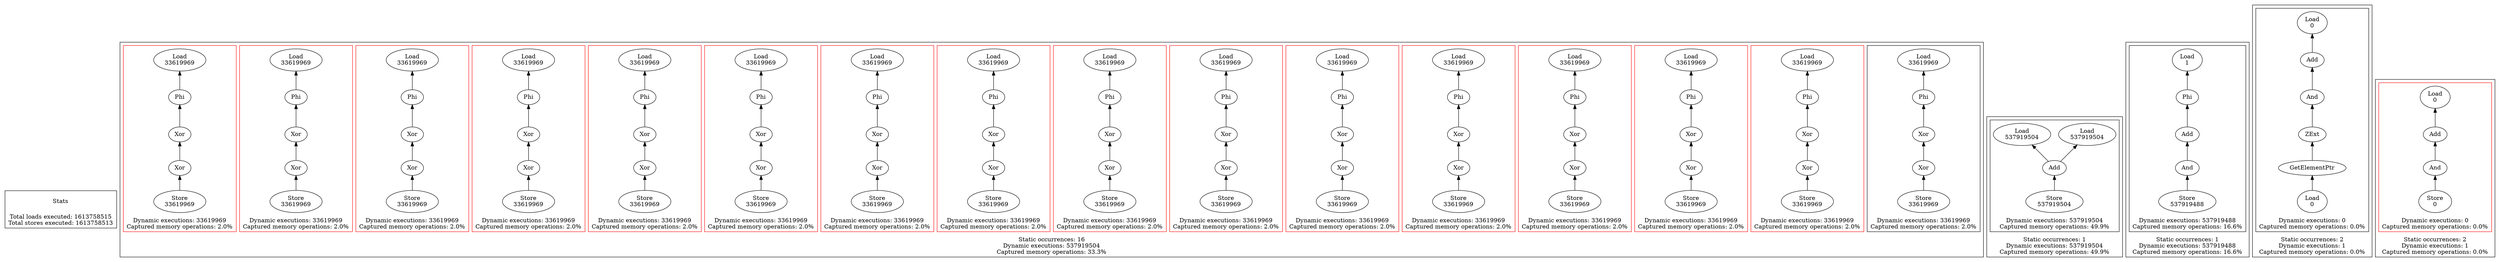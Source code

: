 strict digraph {
rankdir=BT
subgraph {
Stats [shape=plaintext]
cluster=true
label="Total loads executed: 1613758515\nTotal stores executed: 1613758513"
}
subgraph {
subgraph {
"0_0_53" [label="Phi"]
"0_0_18" [label="Load\n33619969"]
"0_0_53" -> "0_0_18"
"0_0_80" [label="Xor"]
"0_0_80" -> "0_0_53"
{
rank=min
"0_0_35" [label="Store\n33619969"]
}
"0_0_128" [label="Xor"]
"0_0_35" -> "0_0_128"
"0_0_128" -> "0_0_80"
cluster=true
label="Dynamic executions: 33619969\nCaptured memory operations: 2.0%"
}
subgraph {
"0_1_54" [label="Phi"]
"0_1_19" [label="Load\n33619969"]
"0_1_54" -> "0_1_19"
{
rank=min
"0_1_36" [label="Store\n33619969"]
}
"0_1_155" [label="Xor"]
"0_1_36" -> "0_1_155"
"0_1_77" [label="Xor"]
"0_1_155" -> "0_1_77"
"0_1_77" -> "0_1_54"
cluster=true
label="Dynamic executions: 33619969\nCaptured memory operations: 2.0%"
color=red
}
subgraph {
"0_2_137" [label="Xor"]
"0_2_71" [label="Xor"]
"0_2_137" -> "0_2_71"
{
rank=min
"0_2_37" [label="Store\n33619969"]
}
"0_2_37" -> "0_2_137"
"0_2_55" [label="Phi"]
"0_2_20" [label="Load\n33619969"]
"0_2_55" -> "0_2_20"
"0_2_71" -> "0_2_55"
cluster=true
label="Dynamic executions: 33619969\nCaptured memory operations: 2.0%"
color=red
}
subgraph {
{
rank=min
"0_3_38" [label="Store\n33619969"]
}
"0_3_146" [label="Xor"]
"0_3_38" -> "0_3_146"
"0_3_74" [label="Xor"]
"0_3_56" [label="Phi"]
"0_3_74" -> "0_3_56"
"0_3_21" [label="Load\n33619969"]
"0_3_56" -> "0_3_21"
"0_3_146" -> "0_3_74"
cluster=true
label="Dynamic executions: 33619969\nCaptured memory operations: 2.0%"
color=red
}
subgraph {
{
rank=min
"0_4_39" [label="Store\n33619969"]
}
"0_4_140" [label="Xor"]
"0_4_39" -> "0_4_140"
"0_4_92" [label="Xor"]
"0_4_140" -> "0_4_92"
"0_4_57" [label="Phi"]
"0_4_92" -> "0_4_57"
"0_4_22" [label="Load\n33619969"]
"0_4_57" -> "0_4_22"
cluster=true
label="Dynamic executions: 33619969\nCaptured memory operations: 2.0%"
color=red
}
subgraph {
{
rank=min
"0_5_40" [label="Store\n33619969"]
}
"0_5_119" [label="Xor"]
"0_5_40" -> "0_5_119"
"0_5_89" [label="Xor"]
"0_5_58" [label="Phi"]
"0_5_89" -> "0_5_58"
"0_5_23" [label="Load\n33619969"]
"0_5_58" -> "0_5_23"
"0_5_119" -> "0_5_89"
cluster=true
label="Dynamic executions: 33619969\nCaptured memory operations: 2.0%"
color=red
}
subgraph {
"0_6_83" [label="Xor"]
"0_6_59" [label="Phi"]
"0_6_83" -> "0_6_59"
"0_6_149" [label="Xor"]
"0_6_149" -> "0_6_83"
"0_6_24" [label="Load\n33619969"]
"0_6_59" -> "0_6_24"
{
rank=min
"0_6_41" [label="Store\n33619969"]
}
"0_6_41" -> "0_6_149"
cluster=true
label="Dynamic executions: 33619969\nCaptured memory operations: 2.0%"
color=red
}
subgraph {
"0_7_86" [label="Xor"]
"0_7_60" [label="Phi"]
"0_7_86" -> "0_7_60"
"0_7_25" [label="Load\n33619969"]
"0_7_60" -> "0_7_25"
{
rank=min
"0_7_42" [label="Store\n33619969"]
}
"0_7_158" [label="Xor"]
"0_7_42" -> "0_7_158"
"0_7_158" -> "0_7_86"
cluster=true
label="Dynamic executions: 33619969\nCaptured memory operations: 2.0%"
color=red
}
subgraph {
{
rank=min
"0_8_43" [label="Store\n33619969"]
}
"0_8_152" [label="Xor"]
"0_8_43" -> "0_8_152"
"0_8_104" [label="Xor"]
"0_8_61" [label="Phi"]
"0_8_104" -> "0_8_61"
"0_8_152" -> "0_8_104"
"0_8_26" [label="Load\n33619969"]
"0_8_61" -> "0_8_26"
cluster=true
label="Dynamic executions: 33619969\nCaptured memory operations: 2.0%"
color=red
}
subgraph {
"0_9_101" [label="Xor"]
"0_9_62" [label="Phi"]
"0_9_101" -> "0_9_62"
{
rank=min
"0_9_44" [label="Store\n33619969"]
}
"0_9_131" [label="Xor"]
"0_9_44" -> "0_9_131"
"0_9_131" -> "0_9_101"
"0_9_27" [label="Load\n33619969"]
"0_9_62" -> "0_9_27"
cluster=true
label="Dynamic executions: 33619969\nCaptured memory operations: 2.0%"
color=red
}
subgraph {
{
rank=min
"0_10_45" [label="Store\n33619969"]
}
"0_10_161" [label="Xor"]
"0_10_45" -> "0_10_161"
"0_10_95" [label="Xor"]
"0_10_161" -> "0_10_95"
"0_10_63" [label="Phi"]
"0_10_28" [label="Load\n33619969"]
"0_10_63" -> "0_10_28"
"0_10_95" -> "0_10_63"
cluster=true
label="Dynamic executions: 33619969\nCaptured memory operations: 2.0%"
color=red
}
subgraph {
"0_11_98" [label="Xor"]
"0_11_64" [label="Phi"]
"0_11_98" -> "0_11_64"
"0_11_29" [label="Load\n33619969"]
"0_11_64" -> "0_11_29"
{
rank=min
"0_11_46" [label="Store\n33619969"]
}
"0_11_122" [label="Xor"]
"0_11_46" -> "0_11_122"
"0_11_122" -> "0_11_98"
cluster=true
label="Dynamic executions: 33619969\nCaptured memory operations: 2.0%"
color=red
}
subgraph {
"0_12_116" [label="Xor"]
"0_12_65" [label="Phi"]
"0_12_116" -> "0_12_65"
{
rank=min
"0_12_47" [label="Store\n33619969"]
}
"0_12_164" [label="Xor"]
"0_12_47" -> "0_12_164"
"0_12_164" -> "0_12_116"
"0_12_30" [label="Load\n33619969"]
"0_12_65" -> "0_12_30"
cluster=true
label="Dynamic executions: 33619969\nCaptured memory operations: 2.0%"
color=red
}
subgraph {
"0_13_143" [label="Xor"]
"0_13_113" [label="Xor"]
"0_13_143" -> "0_13_113"
"0_13_66" [label="Phi"]
"0_13_31" [label="Load\n33619969"]
"0_13_66" -> "0_13_31"
"0_13_113" -> "0_13_66"
{
rank=min
"0_13_48" [label="Store\n33619969"]
}
"0_13_48" -> "0_13_143"
cluster=true
label="Dynamic executions: 33619969\nCaptured memory operations: 2.0%"
color=red
}
subgraph {
"0_14_67" [label="Phi"]
"0_14_32" [label="Load\n33619969"]
"0_14_67" -> "0_14_32"
"0_14_125" [label="Xor"]
"0_14_107" [label="Xor"]
"0_14_125" -> "0_14_107"
{
rank=min
"0_14_49" [label="Store\n33619969"]
}
"0_14_49" -> "0_14_125"
"0_14_107" -> "0_14_67"
cluster=true
label="Dynamic executions: 33619969\nCaptured memory operations: 2.0%"
color=red
}
subgraph {
{
rank=min
"0_15_50" [label="Store\n33619969"]
}
"0_15_134" [label="Xor"]
"0_15_50" -> "0_15_134"
"0_15_68" [label="Phi"]
"0_15_33" [label="Load\n33619969"]
"0_15_68" -> "0_15_33"
"0_15_110" [label="Xor"]
"0_15_134" -> "0_15_110"
"0_15_110" -> "0_15_68"
cluster=true
label="Dynamic executions: 33619969\nCaptured memory operations: 2.0%"
color=red
}
cluster=true
label="Static occurrences: 16\nDynamic executions: 537919504\nCaptured memory operations: 33.3%"
}
subgraph {
subgraph {
"1_0_173" [label="Add"]
"1_0_170" [label="Load\n537919504"]
"1_0_173" -> "1_0_170"
"1_0_172" [label="Load\n537919504"]
"1_0_173" -> "1_0_172"
{
rank=min
"1_0_175" [label="Store\n537919504"]
}
"1_0_175" -> "1_0_173"
cluster=true
label="Dynamic executions: 537919504\nCaptured memory operations: 49.9%"
}
cluster=true
label="Static occurrences: 1\nDynamic executions: 537919504\nCaptured memory operations: 49.9%"
}
subgraph {
subgraph {
{
rank=min
"2_0_215" [label="Store\n537919488"]
}
"2_0_214" [label="And"]
"2_0_215" -> "2_0_214"
"2_0_213" [label="Add"]
"2_0_214" -> "2_0_213"
"2_0_208" [label="Phi"]
"2_0_213" -> "2_0_208"
"2_0_194" [label="Load\n1"]
"2_0_208" -> "2_0_194"
cluster=true
label="Dynamic executions: 537919488\nCaptured memory operations: 16.6%"
}
cluster=true
label="Static occurrences: 1\nDynamic executions: 537919488\nCaptured memory operations: 16.6%"
}
subgraph {
subgraph {
"3_0_186" [label="Add"]
"3_0_181" [label="Load\n0"]
"3_0_186" -> "3_0_181"
"3_0_187" [label="And"]
"3_0_187" -> "3_0_186"
"3_0_190" [label="GetElementPtr"]
"3_0_189" [label="ZExt"]
"3_0_190" -> "3_0_189"
"3_0_189" -> "3_0_187"
{
rank=min
"3_0_191" [label="Load\n0"]
}
"3_0_191" -> "3_0_190"
cluster=true
label="Dynamic executions: 0\nCaptured memory operations: 0.0%"
}
cluster=true
label="Static occurrences: 2\nDynamic executions: 1\nCaptured memory operations: 0.0%"
}
subgraph {
subgraph {
"4_0_186" [label="Add"]
"4_0_181" [label="Load\n0"]
"4_0_186" -> "4_0_181"
"4_0_187" [label="And"]
"4_0_187" -> "4_0_186"
{
rank=min
"4_0_188" [label="Store\n0"]
}
"4_0_188" -> "4_0_187"
cluster=true
label="Dynamic executions: 0\nCaptured memory operations: 0.0%"
color=red
}
cluster=true
label="Static occurrences: 2\nDynamic executions: 1\nCaptured memory operations: 0.0%"
}
}

